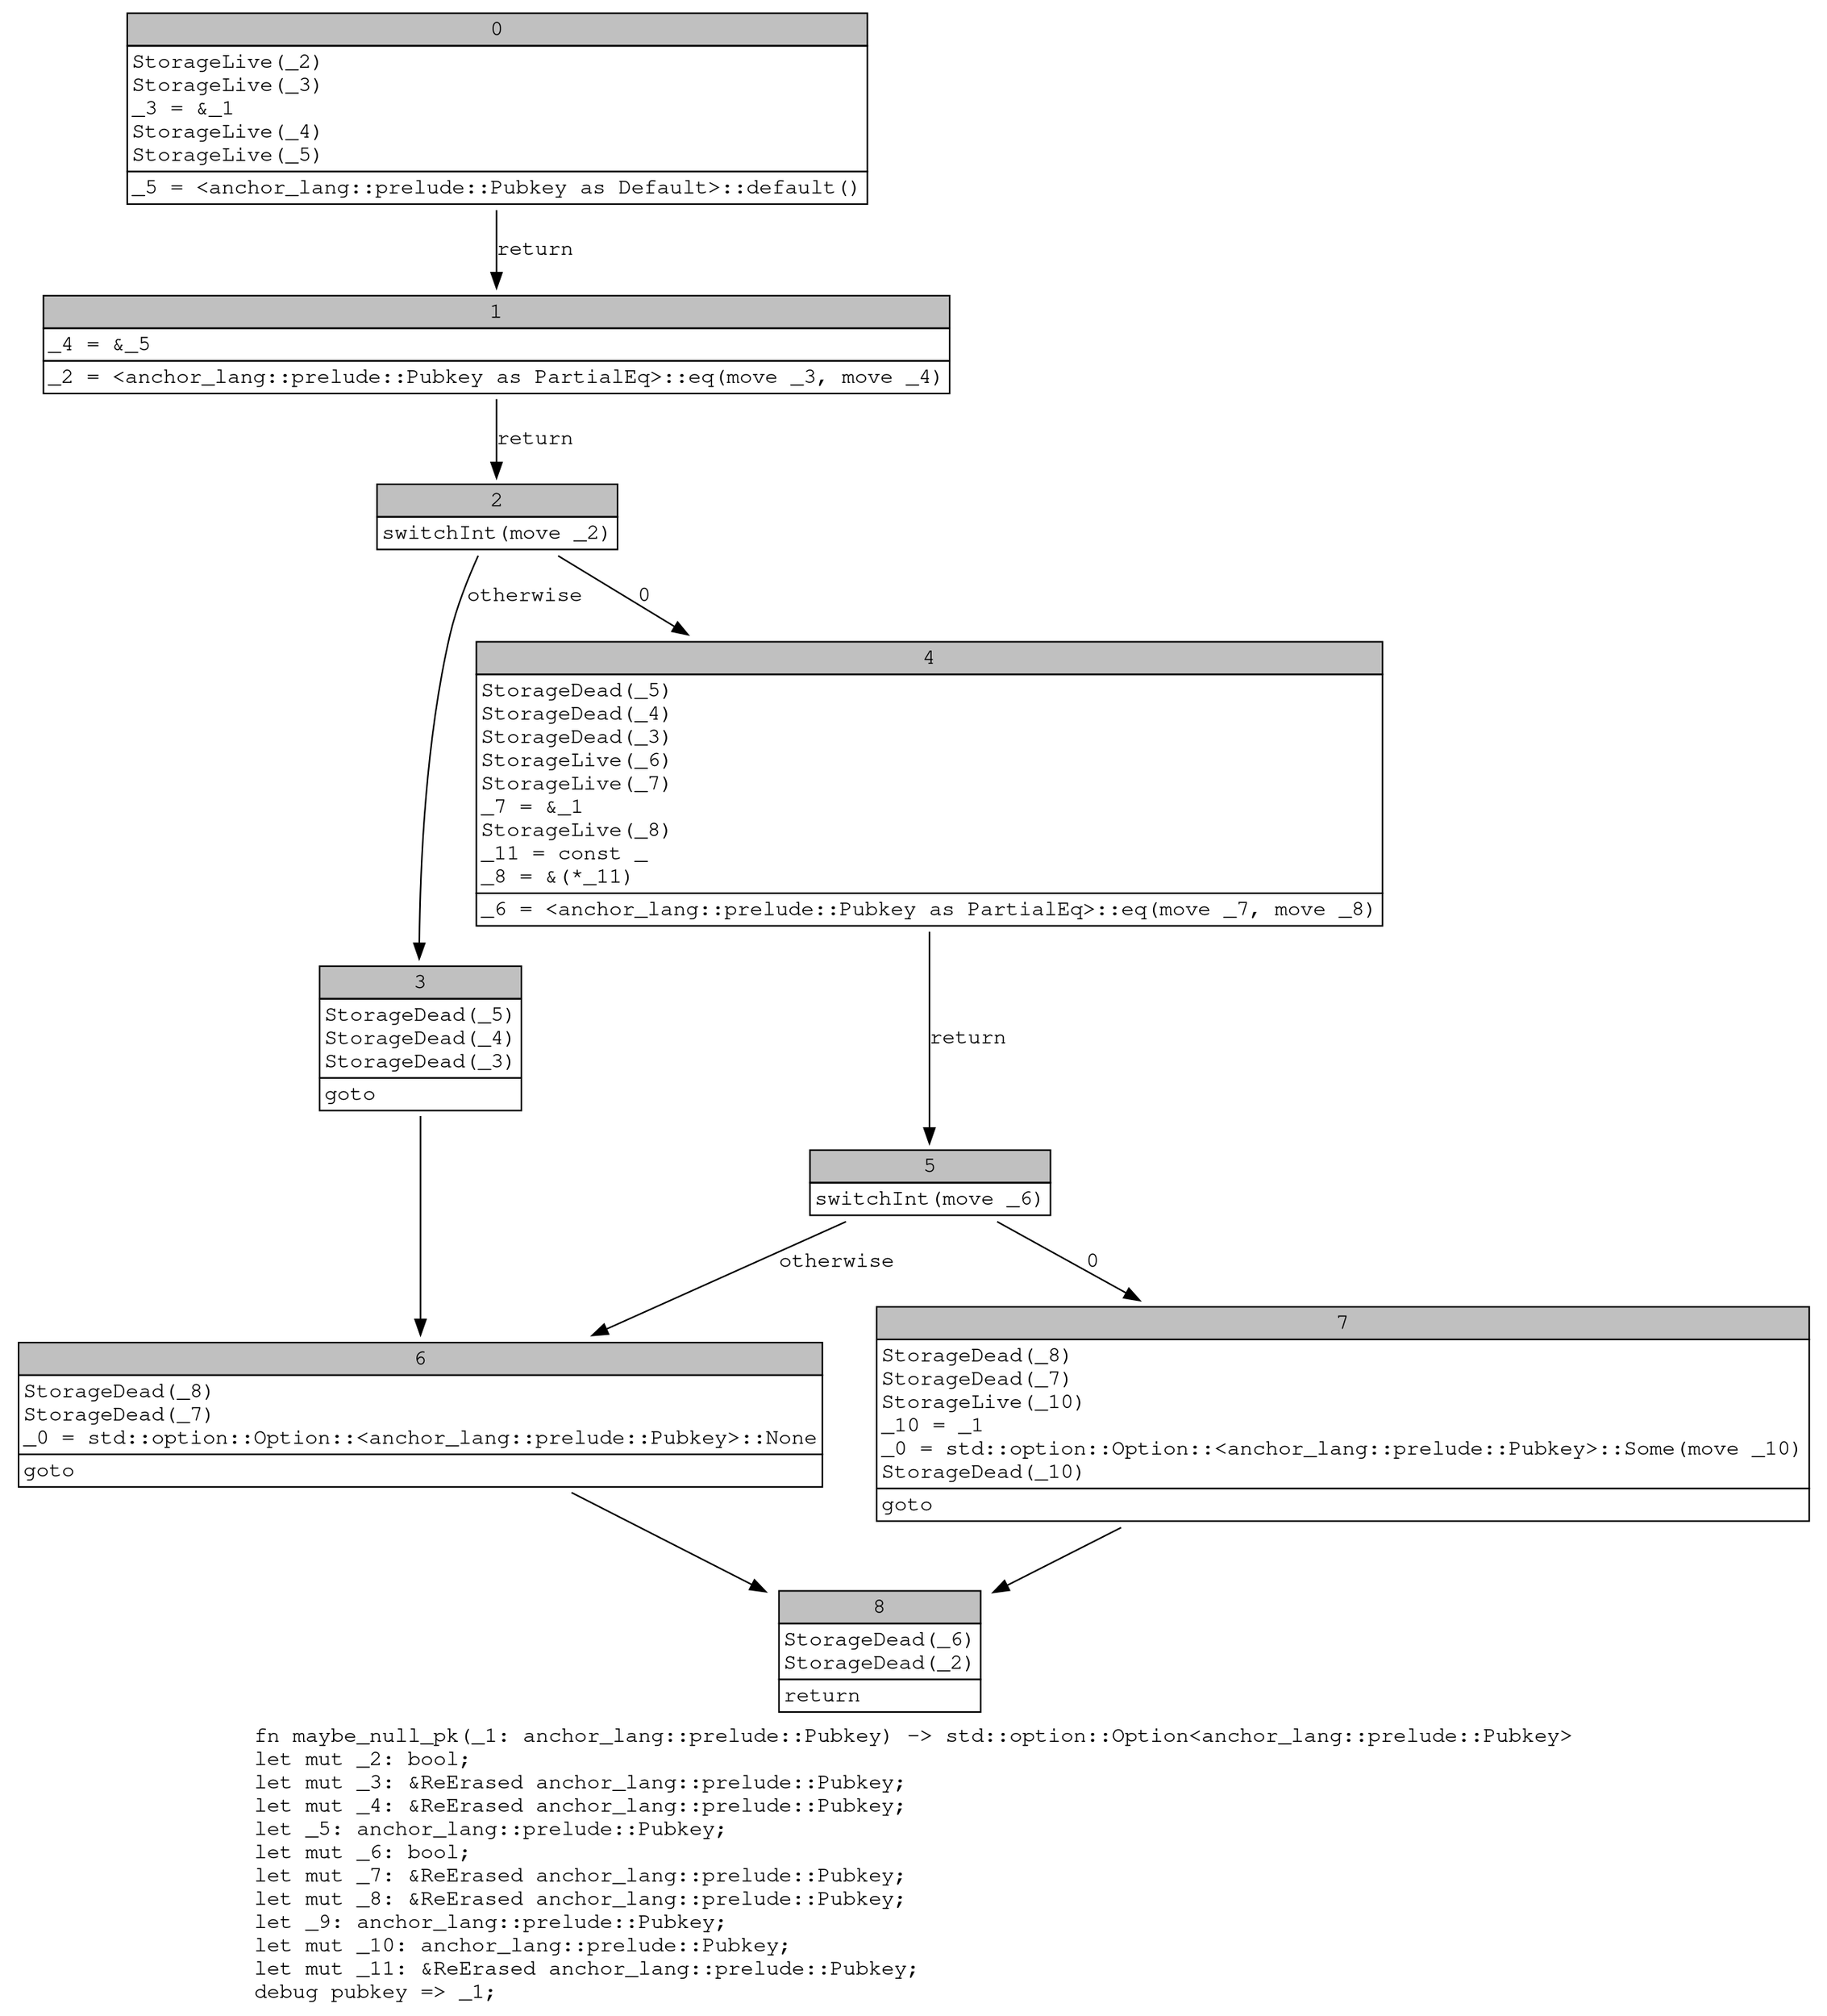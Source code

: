 digraph Mir_0_2858 {
    graph [fontname="Courier, monospace"];
    node [fontname="Courier, monospace"];
    edge [fontname="Courier, monospace"];
    label=<fn maybe_null_pk(_1: anchor_lang::prelude::Pubkey) -&gt; std::option::Option&lt;anchor_lang::prelude::Pubkey&gt;<br align="left"/>let mut _2: bool;<br align="left"/>let mut _3: &amp;ReErased anchor_lang::prelude::Pubkey;<br align="left"/>let mut _4: &amp;ReErased anchor_lang::prelude::Pubkey;<br align="left"/>let _5: anchor_lang::prelude::Pubkey;<br align="left"/>let mut _6: bool;<br align="left"/>let mut _7: &amp;ReErased anchor_lang::prelude::Pubkey;<br align="left"/>let mut _8: &amp;ReErased anchor_lang::prelude::Pubkey;<br align="left"/>let _9: anchor_lang::prelude::Pubkey;<br align="left"/>let mut _10: anchor_lang::prelude::Pubkey;<br align="left"/>let mut _11: &amp;ReErased anchor_lang::prelude::Pubkey;<br align="left"/>debug pubkey =&gt; _1;<br align="left"/>>;
    bb0__0_2858 [shape="none", label=<<table border="0" cellborder="1" cellspacing="0"><tr><td bgcolor="gray" align="center" colspan="1">0</td></tr><tr><td align="left" balign="left">StorageLive(_2)<br/>StorageLive(_3)<br/>_3 = &amp;_1<br/>StorageLive(_4)<br/>StorageLive(_5)<br/></td></tr><tr><td align="left">_5 = &lt;anchor_lang::prelude::Pubkey as Default&gt;::default()</td></tr></table>>];
    bb1__0_2858 [shape="none", label=<<table border="0" cellborder="1" cellspacing="0"><tr><td bgcolor="gray" align="center" colspan="1">1</td></tr><tr><td align="left" balign="left">_4 = &amp;_5<br/></td></tr><tr><td align="left">_2 = &lt;anchor_lang::prelude::Pubkey as PartialEq&gt;::eq(move _3, move _4)</td></tr></table>>];
    bb2__0_2858 [shape="none", label=<<table border="0" cellborder="1" cellspacing="0"><tr><td bgcolor="gray" align="center" colspan="1">2</td></tr><tr><td align="left">switchInt(move _2)</td></tr></table>>];
    bb3__0_2858 [shape="none", label=<<table border="0" cellborder="1" cellspacing="0"><tr><td bgcolor="gray" align="center" colspan="1">3</td></tr><tr><td align="left" balign="left">StorageDead(_5)<br/>StorageDead(_4)<br/>StorageDead(_3)<br/></td></tr><tr><td align="left">goto</td></tr></table>>];
    bb4__0_2858 [shape="none", label=<<table border="0" cellborder="1" cellspacing="0"><tr><td bgcolor="gray" align="center" colspan="1">4</td></tr><tr><td align="left" balign="left">StorageDead(_5)<br/>StorageDead(_4)<br/>StorageDead(_3)<br/>StorageLive(_6)<br/>StorageLive(_7)<br/>_7 = &amp;_1<br/>StorageLive(_8)<br/>_11 = const _<br/>_8 = &amp;(*_11)<br/></td></tr><tr><td align="left">_6 = &lt;anchor_lang::prelude::Pubkey as PartialEq&gt;::eq(move _7, move _8)</td></tr></table>>];
    bb5__0_2858 [shape="none", label=<<table border="0" cellborder="1" cellspacing="0"><tr><td bgcolor="gray" align="center" colspan="1">5</td></tr><tr><td align="left">switchInt(move _6)</td></tr></table>>];
    bb6__0_2858 [shape="none", label=<<table border="0" cellborder="1" cellspacing="0"><tr><td bgcolor="gray" align="center" colspan="1">6</td></tr><tr><td align="left" balign="left">StorageDead(_8)<br/>StorageDead(_7)<br/>_0 = std::option::Option::&lt;anchor_lang::prelude::Pubkey&gt;::None<br/></td></tr><tr><td align="left">goto</td></tr></table>>];
    bb7__0_2858 [shape="none", label=<<table border="0" cellborder="1" cellspacing="0"><tr><td bgcolor="gray" align="center" colspan="1">7</td></tr><tr><td align="left" balign="left">StorageDead(_8)<br/>StorageDead(_7)<br/>StorageLive(_10)<br/>_10 = _1<br/>_0 = std::option::Option::&lt;anchor_lang::prelude::Pubkey&gt;::Some(move _10)<br/>StorageDead(_10)<br/></td></tr><tr><td align="left">goto</td></tr></table>>];
    bb8__0_2858 [shape="none", label=<<table border="0" cellborder="1" cellspacing="0"><tr><td bgcolor="gray" align="center" colspan="1">8</td></tr><tr><td align="left" balign="left">StorageDead(_6)<br/>StorageDead(_2)<br/></td></tr><tr><td align="left">return</td></tr></table>>];
    bb0__0_2858 -> bb1__0_2858 [label="return"];
    bb1__0_2858 -> bb2__0_2858 [label="return"];
    bb2__0_2858 -> bb4__0_2858 [label="0"];
    bb2__0_2858 -> bb3__0_2858 [label="otherwise"];
    bb3__0_2858 -> bb6__0_2858 [label=""];
    bb4__0_2858 -> bb5__0_2858 [label="return"];
    bb5__0_2858 -> bb7__0_2858 [label="0"];
    bb5__0_2858 -> bb6__0_2858 [label="otherwise"];
    bb6__0_2858 -> bb8__0_2858 [label=""];
    bb7__0_2858 -> bb8__0_2858 [label=""];
}
